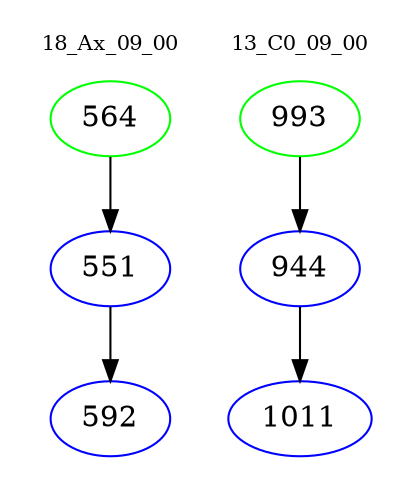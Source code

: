 digraph{
subgraph cluster_0 {
color = white
label = "18_Ax_09_00";
fontsize=10;
T0_564 [label="564", color="green"]
T0_564 -> T0_551 [color="black"]
T0_551 [label="551", color="blue"]
T0_551 -> T0_592 [color="black"]
T0_592 [label="592", color="blue"]
}
subgraph cluster_1 {
color = white
label = "13_C0_09_00";
fontsize=10;
T1_993 [label="993", color="green"]
T1_993 -> T1_944 [color="black"]
T1_944 [label="944", color="blue"]
T1_944 -> T1_1011 [color="black"]
T1_1011 [label="1011", color="blue"]
}
}
